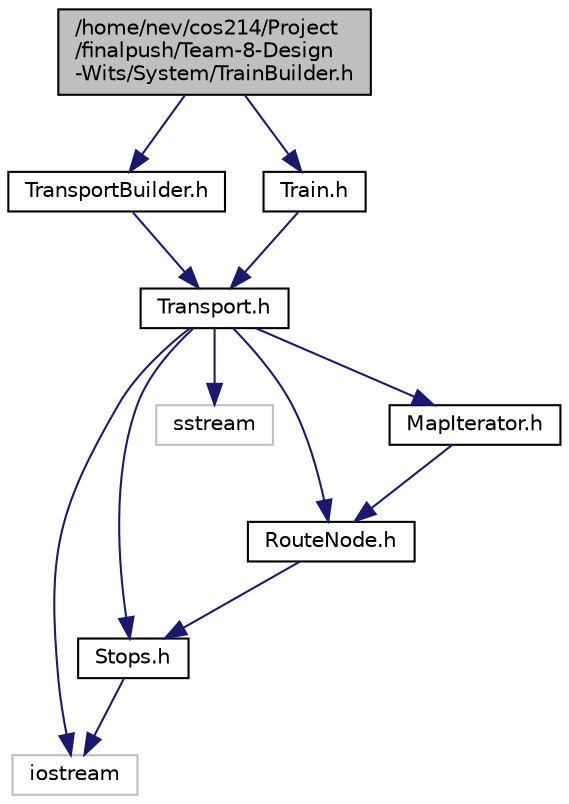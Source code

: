 digraph "/home/nev/cos214/Project/finalpush/Team-8-Design-Wits/System/TrainBuilder.h"
{
 // LATEX_PDF_SIZE
  edge [fontname="Helvetica",fontsize="10",labelfontname="Helvetica",labelfontsize="10"];
  node [fontname="Helvetica",fontsize="10",shape=record];
  Node1 [label="/home/nev/cos214/Project\l/finalpush/Team-8-Design\l-Wits/System/TrainBuilder.h",height=0.2,width=0.4,color="black", fillcolor="grey75", style="filled", fontcolor="black",tooltip="This file declares the TrainBuilder class."];
  Node1 -> Node2 [color="midnightblue",fontsize="10",style="solid"];
  Node2 [label="TransportBuilder.h",height=0.2,width=0.4,color="black", fillcolor="white", style="filled",URL="$TransportBuilder_8h.html",tooltip="This file declares the TransportBuilder class interface."];
  Node2 -> Node3 [color="midnightblue",fontsize="10",style="solid"];
  Node3 [label="Transport.h",height=0.2,width=0.4,color="black", fillcolor="white", style="filled",URL="$Transport_8h.html",tooltip="This file declares the Transport class interface."];
  Node3 -> Node4 [color="midnightblue",fontsize="10",style="solid"];
  Node4 [label="iostream",height=0.2,width=0.4,color="grey75", fillcolor="white", style="filled",tooltip=" "];
  Node3 -> Node5 [color="midnightblue",fontsize="10",style="solid"];
  Node5 [label="Stops.h",height=0.2,width=0.4,color="black", fillcolor="white", style="filled",URL="$Stops_8h.html",tooltip="This file implements the Stops class."];
  Node5 -> Node4 [color="midnightblue",fontsize="10",style="solid"];
  Node3 -> Node6 [color="midnightblue",fontsize="10",style="solid"];
  Node6 [label="sstream",height=0.2,width=0.4,color="grey75", fillcolor="white", style="filled",tooltip=" "];
  Node3 -> Node7 [color="midnightblue",fontsize="10",style="solid"];
  Node7 [label="RouteNode.h",height=0.2,width=0.4,color="black", fillcolor="white", style="filled",URL="$RouteNode_8h.html",tooltip="This file implements the RouteNode class."];
  Node7 -> Node5 [color="midnightblue",fontsize="10",style="solid"];
  Node3 -> Node8 [color="midnightblue",fontsize="10",style="solid"];
  Node8 [label="MapIterator.h",height=0.2,width=0.4,color="black", fillcolor="white", style="filled",URL="$MapIterator_8h.html",tooltip="This file implements the MapIterator class."];
  Node8 -> Node7 [color="midnightblue",fontsize="10",style="solid"];
  Node1 -> Node9 [color="midnightblue",fontsize="10",style="solid"];
  Node9 [label="Train.h",height=0.2,width=0.4,color="black", fillcolor="white", style="filled",URL="$Train_8h.html",tooltip="This file implements the Train class."];
  Node9 -> Node3 [color="midnightblue",fontsize="10",style="solid"];
}

